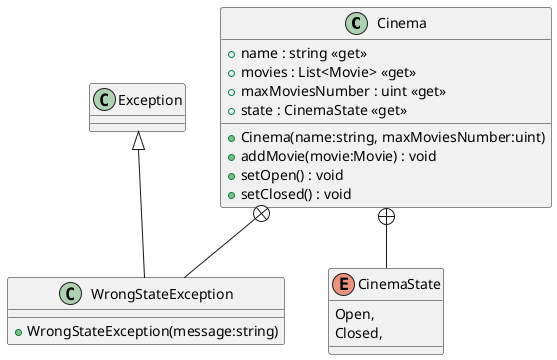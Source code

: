 @startuml
class Cinema {
    + name : string <<get>>
    + movies : List<Movie> <<get>>
    + maxMoviesNumber : uint <<get>>
    + state : CinemaState <<get>>
    + Cinema(name:string, maxMoviesNumber:uint)
    + addMovie(movie:Movie) : void
    + setOpen() : void
    + setClosed() : void
}
class WrongStateException {
    + WrongStateException(message:string)
}
enum CinemaState {
    Open,
    Closed,
}
Cinema +-- WrongStateException
Exception <|-- WrongStateException
Cinema +-- CinemaState
@enduml
